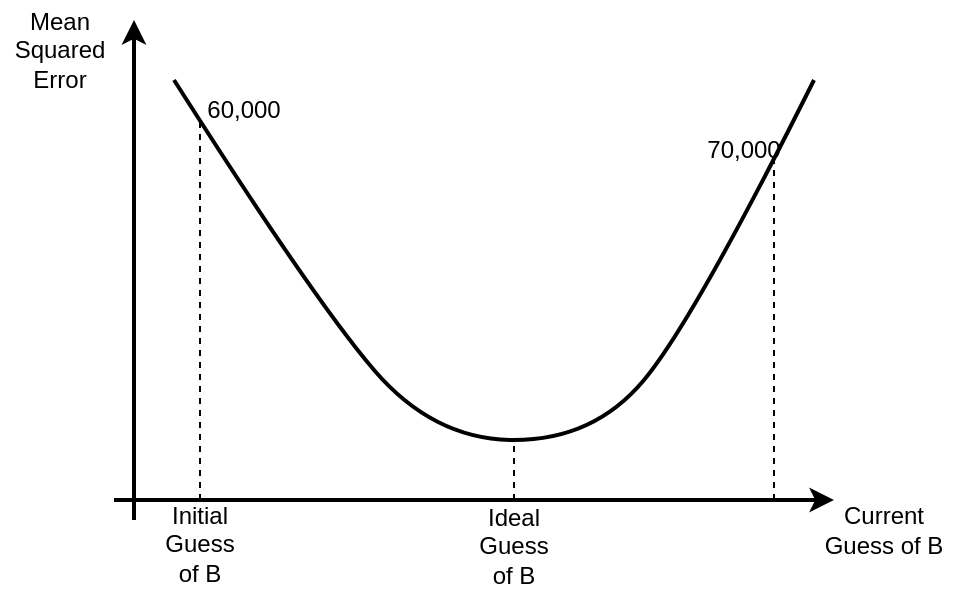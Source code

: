 <mxfile userAgent="Mozilla/5.0 (Macintosh; Intel Mac OS X 10_13_6) AppleWebKit/537.36 (KHTML, like Gecko) Chrome/69.0.35.100 Safari/537.36" version="9.2.7" editor="www.draw.io" type="github"><diagram id="932991de-d511-2ff1-d016-cc4a489b7f98" name="01 - lr"><mxGraphModel dx="699" dy="315" grid="1" gridSize="10" guides="1" tooltips="1" connect="1" arrows="1" fold="1" page="1" pageScale="1" pageWidth="3300" pageHeight="4681" background="#ffffff" math="0" shadow="0"><root><mxCell id="0"/><mxCell id="1" parent="0"/><mxCell id="3" value="" style="endArrow=classic;html=1;strokeWidth=2;" edge="1" parent="1"><mxGeometry width="50" height="50" relative="1" as="geometry"><mxPoint x="390" y="390" as="sourcePoint"/><mxPoint x="750" y="390" as="targetPoint"/></mxGeometry></mxCell><mxCell id="4" value="" style="endArrow=classic;html=1;strokeWidth=2;" edge="1" parent="1"><mxGeometry width="50" height="50" relative="1" as="geometry"><mxPoint x="400" y="400" as="sourcePoint"/><mxPoint x="400" y="150" as="targetPoint"/></mxGeometry></mxCell><mxCell id="5" value="Mean Squared Error" style="text;html=1;strokeColor=none;fillColor=none;align=center;verticalAlign=middle;whiteSpace=wrap;rounded=0;" vertex="1" parent="1"><mxGeometry x="333" y="140" width="60" height="50" as="geometry"/></mxCell><mxCell id="6" value="Current Guess of B" style="text;html=1;strokeColor=none;fillColor=none;align=center;verticalAlign=middle;whiteSpace=wrap;rounded=0;" vertex="1" parent="1"><mxGeometry x="740" y="390" width="70" height="30" as="geometry"/></mxCell><mxCell id="7" value="" style="curved=1;endArrow=none;html=1;strokeWidth=2;endFill=0;" edge="1" parent="1"><mxGeometry width="50" height="50" relative="1" as="geometry"><mxPoint x="420" y="180" as="sourcePoint"/><mxPoint x="740" y="180" as="targetPoint"/><Array as="points"><mxPoint x="490" y="290"/><mxPoint x="550" y="360"/><mxPoint x="630" y="360"/><mxPoint x="680" y="300"/></Array></mxGeometry></mxCell><mxCell id="8" value="" style="endArrow=none;dashed=1;html=1;strokeWidth=1;" edge="1" parent="1"><mxGeometry width="50" height="50" relative="1" as="geometry"><mxPoint x="433" y="390" as="sourcePoint"/><mxPoint x="433" y="200" as="targetPoint"/></mxGeometry></mxCell><mxCell id="9" value="Initial Guess of B" style="text;html=1;strokeColor=none;fillColor=none;align=center;verticalAlign=middle;whiteSpace=wrap;rounded=0;" vertex="1" parent="1"><mxGeometry x="413" y="399" width="40" height="25" as="geometry"/></mxCell><mxCell id="11" value="" style="endArrow=none;dashed=1;html=1;strokeWidth=1;" edge="1" parent="1"><mxGeometry width="50" height="50" relative="1" as="geometry"><mxPoint x="590" y="390" as="sourcePoint"/><mxPoint x="590" y="360" as="targetPoint"/></mxGeometry></mxCell><mxCell id="12" value="Ideal Guess of B" style="text;html=1;strokeColor=none;fillColor=none;align=center;verticalAlign=middle;whiteSpace=wrap;rounded=0;" vertex="1" parent="1"><mxGeometry x="570" y="400" width="40" height="25" as="geometry"/></mxCell><mxCell id="13" value="60,000" style="text;html=1;strokeColor=none;fillColor=none;align=center;verticalAlign=middle;whiteSpace=wrap;rounded=0;" vertex="1" parent="1"><mxGeometry x="440" y="180" width="30" height="30" as="geometry"/></mxCell><mxCell id="14" value="" style="endArrow=none;dashed=1;html=1;strokeWidth=1;" edge="1" parent="1"><mxGeometry width="50" height="50" relative="1" as="geometry"><mxPoint x="720" y="390" as="sourcePoint"/><mxPoint x="720" y="220" as="targetPoint"/></mxGeometry></mxCell><mxCell id="16" value="70,000" style="text;html=1;strokeColor=none;fillColor=none;align=center;verticalAlign=middle;whiteSpace=wrap;rounded=0;" vertex="1" parent="1"><mxGeometry x="690" y="200" width="30" height="30" as="geometry"/></mxCell></root></mxGraphModel></diagram><diagram id="f560c403-3d06-faf4-0b4b-ca54e575cc0b" name="02 - lr opt"><mxGraphModel dx="699" dy="315" grid="1" gridSize="10" guides="1" tooltips="1" connect="1" arrows="1" fold="1" page="1" pageScale="1" pageWidth="3300" pageHeight="4681" background="#ffffff" math="0" shadow="0"><root><mxCell id="0"/><mxCell id="1" parent="0"/><mxCell id="2" value="Adam" style="rounded=0;whiteSpace=wrap;html=1;strokeWidth=2;fontSize=19;fillColor=#dae8fc;strokeColor=#6c8ebf;" vertex="1" parent="1"><mxGeometry x="470" y="210" width="120" height="60" as="geometry"/></mxCell><mxCell id="3" value="Learning Rate Optimization Methods" style="text;html=1;strokeColor=none;fillColor=none;align=center;verticalAlign=middle;whiteSpace=wrap;rounded=0;fontSize=24;" vertex="1" parent="1"><mxGeometry x="477" y="160" width="241" height="30" as="geometry"/></mxCell><mxCell id="4" value="Adagrad" style="rounded=0;whiteSpace=wrap;html=1;strokeWidth=2;fontSize=19;fillColor=#dae8fc;strokeColor=#6c8ebf;" vertex="1" parent="1"><mxGeometry x="600" y="210" width="120" height="60" as="geometry"/></mxCell><mxCell id="5" value="Momentum" style="rounded=0;whiteSpace=wrap;html=1;strokeWidth=2;fontSize=19;fillColor=#dae8fc;strokeColor=#6c8ebf;" vertex="1" parent="1"><mxGeometry x="600" y="280" width="120" height="60" as="geometry"/></mxCell><mxCell id="6" value="RMSProp" style="rounded=0;whiteSpace=wrap;html=1;strokeWidth=2;fontSize=19;fillColor=#dae8fc;strokeColor=#6c8ebf;" vertex="1" parent="1"><mxGeometry x="470" y="280" width="120" height="60" as="geometry"/></mxCell></root></mxGraphModel></diagram><diagram id="6845ca74-6602-30bd-ac8f-f8068a82bd3b" name="03 - simple"><mxGraphModel dx="699" dy="315" grid="1" gridSize="10" guides="1" tooltips="1" connect="1" arrows="1" fold="1" page="1" pageScale="1" pageWidth="3300" pageHeight="4681" background="#ffffff" math="0" shadow="0"><root><mxCell id="0"/><mxCell id="1" parent="0"/><mxCell id="2" value="With every iteration of GD, calculate the exact value of MSE and store it!" style="rounded=0;whiteSpace=wrap;html=1;strokeWidth=2;fontSize=15;" vertex="1" parent="1"><mxGeometry x="540" y="140" width="390" height="50" as="geometry"/></mxCell><mxCell id="3" value="Custom Learning Rate Optimizer" style="text;html=1;strokeColor=none;fillColor=none;align=center;verticalAlign=middle;whiteSpace=wrap;rounded=0;fontSize=19;fontStyle=1" vertex="1" parent="1"><mxGeometry x="635" y="85" width="200" height="50" as="geometry"/></mxCell><mxCell id="4" value="" style="endArrow=classic;html=1;strokeWidth=2;fontSize=19;" edge="1" parent="1"><mxGeometry width="50" height="50" relative="1" as="geometry"><mxPoint x="530" y="140" as="sourcePoint"/><mxPoint x="530" y="370" as="targetPoint"/></mxGeometry></mxCell><mxCell id="5" value="After running an iteration of GD, look at the current MSE and the old MSE" style="rounded=0;whiteSpace=wrap;html=1;strokeWidth=2;fontSize=15;" vertex="1" parent="1"><mxGeometry x="540" y="200" width="390" height="50" as="geometry"/></mxCell><mxCell id="6" value="If the MSE went *up* then we did a bad update, so divide learning rate by 2" style="rounded=0;whiteSpace=wrap;html=1;strokeWidth=2;fontSize=15;" vertex="1" parent="1"><mxGeometry x="540" y="260" width="390" height="50" as="geometry"/></mxCell><mxCell id="7" value="If the MSE went *down* then we are going in the right direction!&amp;nbsp; Increase LR by 5%" style="rounded=0;whiteSpace=wrap;html=1;strokeWidth=2;fontSize=15;" vertex="1" parent="1"><mxGeometry x="540" y="320" width="390" height="50" as="geometry"/></mxCell></root></mxGraphModel></diagram><diagram id="ceffc781-a8ef-013b-a55f-6c35b78fd54b" name="05 - mse"><mxGraphModel dx="466" dy="210" grid="1" gridSize="10" guides="1" tooltips="1" connect="1" arrows="1" fold="1" page="1" pageScale="1" pageWidth="3300" pageHeight="4681" background="#ffffff" math="0" shadow="0"><root><mxCell id="0"/><mxCell id="1" parent="0"/><mxCell id="23" value="" style="rounded=0;whiteSpace=wrap;html=1;strokeWidth=2;fontSize=10;align=right;fillColor=#f5f5f5;strokeColor=#666666;" vertex="1" parent="1"><mxGeometry x="577" y="260" width="383" height="60" as="geometry"/></mxCell><mxCell id="2" value="" style="rounded=0;whiteSpace=wrap;html=1;strokeWidth=2;fontSize=10;align=right;fillColor=#f5f5f5;strokeColor=#666666;" vertex="1" parent="1"><mxGeometry x="590" y="179" width="360" height="60" as="geometry"/></mxCell><mxCell id="3" value="Mean Squared Error =&amp;nbsp;" style="text;html=1;strokeColor=none;fillColor=none;align=center;verticalAlign=middle;whiteSpace=wrap;rounded=0;fontSize=13;" vertex="1" parent="1"><mxGeometry x="600" y="196" width="140" height="20" as="geometry"/></mxCell><mxCell id="4" value="1" style="text;html=1;strokeColor=none;fillColor=none;align=center;verticalAlign=middle;whiteSpace=wrap;rounded=0;fontSize=13;" vertex="1" parent="1"><mxGeometry x="733" y="186" width="40" height="20" as="geometry"/></mxCell><mxCell id="5" value="" style="endArrow=none;html=1;strokeWidth=1;fontSize=13;entryX=0.75;entryY=0;" edge="1" target="6" parent="1"><mxGeometry width="50" height="50" relative="1" as="geometry"><mxPoint x="740" y="206" as="sourcePoint"/><mxPoint x="780" y="206" as="targetPoint"/></mxGeometry></mxCell><mxCell id="6" value="n" style="text;html=1;strokeColor=none;fillColor=none;align=center;verticalAlign=middle;whiteSpace=wrap;rounded=0;fontSize=13;" vertex="1" parent="1"><mxGeometry x="733" y="206" width="40" height="20" as="geometry"/></mxCell><mxCell id="7" value="" style="endArrow=none;html=1;strokeWidth=1;fontSize=13;" edge="1" parent="1"><mxGeometry width="50" height="50" relative="1" as="geometry"><mxPoint x="765.5" y="196" as="sourcePoint"/><mxPoint x="795.5" y="196" as="targetPoint"/></mxGeometry></mxCell><mxCell id="8" value="" style="endArrow=none;html=1;strokeWidth=1;fontSize=13;" edge="1" parent="1"><mxGeometry width="50" height="50" relative="1" as="geometry"><mxPoint x="765.5" y="196" as="sourcePoint"/><mxPoint x="785.5" y="206" as="targetPoint"/></mxGeometry></mxCell><mxCell id="9" value="" style="endArrow=none;html=1;strokeWidth=1;fontSize=13;" edge="1" parent="1"><mxGeometry width="50" height="50" relative="1" as="geometry"><mxPoint x="765.5" y="216" as="sourcePoint"/><mxPoint x="785.5" y="206" as="targetPoint"/></mxGeometry></mxCell><mxCell id="10" value="" style="endArrow=none;html=1;strokeWidth=1;fontSize=13;" edge="1" parent="1"><mxGeometry width="50" height="50" relative="1" as="geometry"><mxPoint x="765.5" y="216" as="sourcePoint"/><mxPoint x="795.5" y="216" as="targetPoint"/></mxGeometry></mxCell><mxCell id="11" value="((m*x + b)&amp;nbsp; &amp;nbsp;- Actual&amp;nbsp; )&amp;nbsp;" style="text;html=1;strokeColor=none;fillColor=none;align=center;verticalAlign=middle;whiteSpace=wrap;rounded=0;fontSize=13;" vertex="1" parent="1"><mxGeometry x="797" y="196" width="133" height="20" as="geometry"/></mxCell><mxCell id="12" value="i" style="text;html=1;strokeColor=none;fillColor=none;align=center;verticalAlign=middle;whiteSpace=wrap;rounded=0;fontSize=13;" vertex="1" parent="1"><mxGeometry x="824.5" y="205" width="19" height="20" as="geometry"/></mxCell><mxCell id="13" value="i" style="text;html=1;strokeColor=none;fillColor=none;align=center;verticalAlign=middle;whiteSpace=wrap;rounded=0;fontSize=13;" vertex="1" parent="1"><mxGeometry x="906.5" y="205" width="19" height="20" as="geometry"/></mxCell><mxCell id="14" value="2" style="text;html=1;strokeColor=none;fillColor=none;align=center;verticalAlign=middle;whiteSpace=wrap;rounded=0;fontSize=13;" vertex="1" parent="1"><mxGeometry x="918" y="186" width="19" height="20" as="geometry"/></mxCell><mxCell id="15" value="i = 1" style="text;html=1;strokeColor=none;fillColor=none;align=center;verticalAlign=middle;whiteSpace=wrap;rounded=0;fontSize=13;" vertex="1" parent="1"><mxGeometry x="766.5" y="216" width="30" height="20" as="geometry"/></mxCell><mxCell id="16" value="n" style="text;html=1;strokeColor=none;fillColor=none;align=center;verticalAlign=middle;whiteSpace=wrap;rounded=0;fontSize=13;" vertex="1" parent="1"><mxGeometry x="765.5" y="176" width="30" height="20" as="geometry"/></mxCell><mxCell id="17" value="Vectorized Mean Squared Error" style="text;html=1;strokeColor=none;fillColor=none;align=center;verticalAlign=middle;whiteSpace=wrap;rounded=0;fontSize=13;" vertex="1" parent="1"><mxGeometry x="580" y="280" width="100" height="20" as="geometry"/></mxCell><mxCell id="18" value="=" style="text;html=1;strokeColor=none;fillColor=none;align=center;verticalAlign=middle;whiteSpace=wrap;rounded=0;fontSize=13;" vertex="1" parent="1"><mxGeometry x="670" y="280" width="35" height="20" as="geometry"/></mxCell><mxCell id="19" value="sum(&amp;nbsp; &amp;nbsp;((Features&amp;nbsp; * Weights) - Labels)&amp;nbsp; )" style="text;html=1;strokeColor=none;fillColor=none;align=center;verticalAlign=middle;whiteSpace=wrap;rounded=0;fontSize=13;" vertex="1" parent="1"><mxGeometry x="707" y="270" width="243" height="20" as="geometry"/></mxCell><mxCell id="20" value="2" style="text;html=1;strokeColor=none;fillColor=none;align=center;verticalAlign=middle;whiteSpace=wrap;rounded=0;fontSize=13;" vertex="1" parent="1"><mxGeometry x="925" y="260" width="19" height="20" as="geometry"/></mxCell><mxCell id="21" value="" style="endArrow=none;html=1;strokeWidth=2;fontSize=15;entryX=0.985;entryY=1.033;entryPerimeter=0;" edge="1" parent="1" target="19"><mxGeometry width="50" height="50" relative="1" as="geometry"><mxPoint x="714" y="290" as="sourcePoint"/><mxPoint x="914" y="290" as="targetPoint"/></mxGeometry></mxCell><mxCell id="22" value="n" style="text;html=1;strokeColor=none;fillColor=none;align=center;verticalAlign=middle;whiteSpace=wrap;rounded=0;fontSize=13;" vertex="1" parent="1"><mxGeometry x="808.5" y="290" width="40" height="20" as="geometry"/></mxCell></root></mxGraphModel></diagram><diagram id="4794c05b-b427-6803-c92c-0ce74557dd9c" name="06 - flow"><mxGraphModel dx="699" dy="315" grid="1" gridSize="10" guides="1" tooltips="1" connect="1" arrows="1" fold="1" page="1" pageScale="1" pageWidth="3300" pageHeight="4681" background="#ffffff" math="0" shadow="0"><root><mxCell id="0"/><mxCell id="1" parent="0"/><mxCell id="2" value="Guess a starting value of B and M (and M2, M3, etc)" style="rounded=0;whiteSpace=wrap;html=1;strokeWidth=2;fontSize=15;" vertex="1" parent="1"><mxGeometry x="540" y="150" width="370" height="40" as="geometry"/></mxCell><mxCell id="3" value="Gradient Descent" style="text;html=1;strokeColor=none;fillColor=none;align=center;verticalAlign=middle;whiteSpace=wrap;rounded=0;fontSize=20;fontStyle=1" vertex="1" parent="1"><mxGeometry x="610" y="128" width="230" height="20" as="geometry"/></mxCell><mxCell id="4" value="" style="endArrow=classic;html=1;strokeWidth=2;fontSize=20;" edge="1" parent="1"><mxGeometry width="50" height="50" relative="1" as="geometry"><mxPoint x="530" y="150" as="sourcePoint"/><mxPoint x="530" y="340" as="targetPoint"/></mxGeometry></mxCell><mxCell id="5" value="Calculate slope of MSE using all observations in feature set and current M/B values" style="rounded=0;whiteSpace=wrap;html=1;strokeWidth=2;fontSize=15;" vertex="1" parent="1"><mxGeometry x="540" y="200" width="370" height="40" as="geometry"/></mxCell><mxCell id="6" value="Multiply the slope by the learning rate" style="rounded=0;whiteSpace=wrap;html=1;strokeWidth=2;fontSize=15;" vertex="1" parent="1"><mxGeometry x="540" y="250" width="370" height="40" as="geometry"/></mxCell><mxCell id="8" style="edgeStyle=orthogonalEdgeStyle;rounded=0;html=1;exitX=1;exitY=0.5;entryX=1;entryY=0.5;endArrow=classic;endFill=1;jettySize=auto;orthogonalLoop=1;strokeWidth=2;fontSize=20;" edge="1" parent="1" source="7" target="5"><mxGeometry relative="1" as="geometry"><Array as="points"><mxPoint x="940" y="320"/><mxPoint x="940" y="220"/></Array></mxGeometry></mxCell><mxCell id="7" value="Update B and M" style="rounded=0;whiteSpace=wrap;html=1;strokeWidth=2;fontSize=15;" vertex="1" parent="1"><mxGeometry x="540" y="300" width="370" height="40" as="geometry"/></mxCell></root></mxGraphModel></diagram><diagram name="07 - batch" id="733c8058-ed56-bfdb-193d-e99a7d25c2ba"><mxGraphModel dx="699" dy="315" grid="1" gridSize="10" guides="1" tooltips="1" connect="1" arrows="1" fold="1" page="1" pageScale="1" pageWidth="3300" pageHeight="4681" background="#ffffff" math="0" shadow="0"><root><mxCell id="0"/><mxCell id="1" parent="0"/><mxCell id="2" value="Guess a starting value of B and M (and M2, M3, etc)" style="rounded=0;whiteSpace=wrap;html=1;strokeWidth=2;fontSize=15;" vertex="1" parent="1"><mxGeometry x="540" y="150" width="370" height="40" as="geometry"/></mxCell><mxCell id="3" value="Batch Gradient Descent" style="text;html=1;strokeColor=none;fillColor=none;align=center;verticalAlign=middle;whiteSpace=wrap;rounded=0;fontSize=20;fontStyle=1" vertex="1" parent="1"><mxGeometry x="610" y="126" width="230" height="20" as="geometry"/></mxCell><mxCell id="4" value="" style="endArrow=classic;html=1;strokeWidth=2;fontSize=20;" edge="1" parent="1"><mxGeometry width="50" height="50" relative="1" as="geometry"><mxPoint x="530" y="150" as="sourcePoint"/><mxPoint x="530" y="340" as="targetPoint"/></mxGeometry></mxCell><mxCell id="5" value="Calculate slope of MSE using &lt;b&gt;&lt;i&gt;a portion of observations&lt;/i&gt;&lt;/b&gt;&amp;nbsp;in feature set and current M/B values" style="rounded=0;whiteSpace=wrap;html=1;strokeWidth=2;fontSize=15;" vertex="1" parent="1"><mxGeometry x="540" y="200" width="370" height="40" as="geometry"/></mxCell><mxCell id="6" value="Multiply the slope by the learning rate" style="rounded=0;whiteSpace=wrap;html=1;strokeWidth=2;fontSize=15;" vertex="1" parent="1"><mxGeometry x="540" y="250" width="370" height="40" as="geometry"/></mxCell><mxCell id="7" style="edgeStyle=orthogonalEdgeStyle;rounded=0;html=1;exitX=1;exitY=0.5;entryX=1;entryY=0.5;endArrow=classic;endFill=1;jettySize=auto;orthogonalLoop=1;strokeWidth=2;fontSize=20;" edge="1" parent="1" source="8" target="5"><mxGeometry relative="1" as="geometry"><Array as="points"><mxPoint x="940" y="320"/><mxPoint x="940" y="220"/></Array></mxGeometry></mxCell><mxCell id="8" value="Update B and M" style="rounded=0;whiteSpace=wrap;html=1;strokeWidth=2;fontSize=15;" vertex="1" parent="1"><mxGeometry x="540" y="300" width="370" height="40" as="geometry"/></mxCell></root></mxGraphModel></diagram><diagram name="08 - sotch" id="7ce3818f-576a-2416-9ed2-8ab51d211585"><mxGraphModel dx="699" dy="315" grid="1" gridSize="10" guides="1" tooltips="1" connect="1" arrows="1" fold="1" page="1" pageScale="1" pageWidth="3300" pageHeight="4681" background="#ffffff" math="0" shadow="0"><root><mxCell id="0"/><mxCell id="1" parent="0"/><mxCell id="2" value="Guess a starting value of B and M (and M2, M3, etc)" style="rounded=0;whiteSpace=wrap;html=1;strokeWidth=2;fontSize=15;" vertex="1" parent="1"><mxGeometry x="540" y="150" width="370" height="40" as="geometry"/></mxCell><mxCell id="3" value="Stochastic Gradient Descent (SGD)" style="text;html=1;strokeColor=none;fillColor=none;align=center;verticalAlign=middle;whiteSpace=wrap;rounded=0;fontSize=20;fontStyle=1" vertex="1" parent="1"><mxGeometry x="570" y="116" width="310" height="20" as="geometry"/></mxCell><mxCell id="4" value="" style="endArrow=classic;html=1;strokeWidth=2;fontSize=20;" edge="1" parent="1"><mxGeometry width="50" height="50" relative="1" as="geometry"><mxPoint x="530" y="150" as="sourcePoint"/><mxPoint x="530" y="340" as="targetPoint"/></mxGeometry></mxCell><mxCell id="5" value="Calculate slope of MSE using &lt;b&gt;&lt;i&gt;one&lt;/i&gt;&lt;/b&gt;&amp;nbsp;observation in feature set and current M/B values" style="rounded=0;whiteSpace=wrap;html=1;strokeWidth=2;fontSize=15;" vertex="1" parent="1"><mxGeometry x="540" y="200" width="370" height="40" as="geometry"/></mxCell><mxCell id="6" value="Multiply the slope by the learning rate" style="rounded=0;whiteSpace=wrap;html=1;strokeWidth=2;fontSize=15;" vertex="1" parent="1"><mxGeometry x="540" y="250" width="370" height="40" as="geometry"/></mxCell><mxCell id="7" style="edgeStyle=orthogonalEdgeStyle;rounded=0;html=1;exitX=1;exitY=0.5;entryX=1;entryY=0.5;endArrow=classic;endFill=1;jettySize=auto;orthogonalLoop=1;strokeWidth=2;fontSize=20;" edge="1" parent="1" source="8" target="5"><mxGeometry relative="1" as="geometry"><Array as="points"><mxPoint x="940" y="320"/><mxPoint x="940" y="220"/></Array></mxGeometry></mxCell><mxCell id="8" value="Update B and M" style="rounded=0;whiteSpace=wrap;html=1;strokeWidth=2;fontSize=15;" vertex="1" parent="1"><mxGeometry x="540" y="300" width="370" height="40" as="geometry"/></mxCell></root></mxGraphModel></diagram><diagram id="09cd83e0-5a21-2fee-3d32-e8b6165153b8" name="09 - diff"><mxGraphModel dx="932" dy="420" grid="1" gridSize="10" guides="1" tooltips="1" connect="1" arrows="1" fold="1" page="1" pageScale="1" pageWidth="3300" pageHeight="4681" background="#ffffff" math="0" shadow="0"><root><mxCell id="0"/><mxCell id="1" parent="0"/><mxCell id="2" value="x3" style="rounded=0;whiteSpace=wrap;html=1;strokeWidth=2;fontSize=20;align=center;fillColor=#ffffff;strokeColor=#000000;fontStyle=1" vertex="1" parent="1"><mxGeometry x="530" y="291" width="60" height="30" as="geometry"/></mxCell><mxCell id="3" value="x3" style="rounded=0;whiteSpace=wrap;html=1;strokeWidth=2;fontSize=20;align=center;fillColor=#ffffff;strokeColor=#000000;fontStyle=1" vertex="1" parent="1"><mxGeometry x="530" y="321" width="60" height="30" as="geometry"/></mxCell><mxCell id="4" value="x3" style="rounded=0;whiteSpace=wrap;html=1;strokeWidth=2;fontSize=20;align=center;fillColor=#ffffff;strokeColor=#000000;fontStyle=1" vertex="1" parent="1"><mxGeometry x="530" y="351" width="60" height="30" as="geometry"/></mxCell><mxCell id="5" value="x3" style="rounded=0;whiteSpace=wrap;html=1;strokeWidth=2;fontSize=20;align=center;fillColor=#ffffff;strokeColor=#000000;fontStyle=1" vertex="1" parent="1"><mxGeometry x="530" y="381" width="60" height="30" as="geometry"/></mxCell><mxCell id="6" value="x3" style="rounded=0;whiteSpace=wrap;html=1;strokeWidth=2;fontSize=20;align=center;fillColor=#ffffff;strokeColor=#000000;fontStyle=1" vertex="1" parent="1"><mxGeometry x="530" y="411" width="60" height="30" as="geometry"/></mxCell><mxCell id="7" value="x3" style="rounded=0;whiteSpace=wrap;html=1;strokeWidth=2;fontSize=20;align=center;fillColor=#ffffff;strokeColor=#000000;fontStyle=1" vertex="1" parent="1"><mxGeometry x="530" y="441" width="60" height="30" as="geometry"/></mxCell><mxCell id="8" value="Engine Horsepower" style="text;html=1;strokeColor=none;fillColor=none;align=center;verticalAlign=middle;whiteSpace=wrap;rounded=0;fontSize=11;" vertex="1" parent="1"><mxGeometry x="540" y="266" width="40" height="20" as="geometry"/></mxCell><mxCell id="9" value="1" style="rounded=0;whiteSpace=wrap;html=1;strokeWidth=2;fontSize=20;align=center;fillColor=#ffffff;strokeColor=#000000;fontStyle=1" vertex="1" parent="1"><mxGeometry x="350" y="291" width="60" height="30" as="geometry"/></mxCell><mxCell id="10" value="1" style="rounded=0;whiteSpace=wrap;html=1;strokeWidth=2;fontSize=20;align=center;fillColor=#ffffff;strokeColor=#000000;fontStyle=1" vertex="1" parent="1"><mxGeometry x="350" y="321" width="60" height="30" as="geometry"/></mxCell><mxCell id="11" value="1" style="rounded=0;whiteSpace=wrap;html=1;strokeWidth=2;fontSize=20;align=center;fillColor=#ffffff;strokeColor=#000000;fontStyle=1" vertex="1" parent="1"><mxGeometry x="350" y="351" width="60" height="30" as="geometry"/></mxCell><mxCell id="12" value="1" style="rounded=0;whiteSpace=wrap;html=1;strokeWidth=2;fontSize=20;align=center;fillColor=#ffffff;strokeColor=#000000;fontStyle=1" vertex="1" parent="1"><mxGeometry x="350" y="381" width="60" height="30" as="geometry"/></mxCell><mxCell id="13" value="1" style="rounded=0;whiteSpace=wrap;html=1;strokeWidth=2;fontSize=20;align=center;fillColor=#ffffff;strokeColor=#000000;fontStyle=1" vertex="1" parent="1"><mxGeometry x="350" y="411" width="60" height="30" as="geometry"/></mxCell><mxCell id="14" value="1" style="rounded=0;whiteSpace=wrap;html=1;strokeWidth=2;fontSize=20;align=center;fillColor=#ffffff;strokeColor=#000000;fontStyle=1" vertex="1" parent="1"><mxGeometry x="350" y="441" width="60" height="30" as="geometry"/></mxCell><mxCell id="15" value="x2" style="rounded=0;whiteSpace=wrap;html=1;strokeWidth=2;fontSize=20;align=center;fillColor=#ffffff;strokeColor=#000000;fontStyle=1" vertex="1" parent="1"><mxGeometry x="470" y="291" width="60" height="30" as="geometry"/></mxCell><mxCell id="16" value="x2" style="rounded=0;whiteSpace=wrap;html=1;strokeWidth=2;fontSize=20;align=center;fillColor=#ffffff;strokeColor=#000000;fontStyle=1" vertex="1" parent="1"><mxGeometry x="470" y="321" width="60" height="30" as="geometry"/></mxCell><mxCell id="17" value="x2" style="rounded=0;whiteSpace=wrap;html=1;strokeWidth=2;fontSize=20;align=center;fillColor=#ffffff;strokeColor=#000000;fontStyle=1" vertex="1" parent="1"><mxGeometry x="470" y="351" width="60" height="30" as="geometry"/></mxCell><mxCell id="18" value="x2" style="rounded=0;whiteSpace=wrap;html=1;strokeWidth=2;fontSize=20;align=center;fillColor=#ffffff;strokeColor=#000000;fontStyle=1" vertex="1" parent="1"><mxGeometry x="470" y="381" width="60" height="30" as="geometry"/></mxCell><mxCell id="19" value="x2" style="rounded=0;whiteSpace=wrap;html=1;strokeWidth=2;fontSize=20;align=center;fillColor=#ffffff;strokeColor=#000000;fontStyle=1" vertex="1" parent="1"><mxGeometry x="470" y="411" width="60" height="30" as="geometry"/></mxCell><mxCell id="20" value="x2" style="rounded=0;whiteSpace=wrap;html=1;strokeWidth=2;fontSize=20;align=center;fillColor=#ffffff;strokeColor=#000000;fontStyle=1" vertex="1" parent="1"><mxGeometry x="470" y="441" width="60" height="30" as="geometry"/></mxCell><mxCell id="21" value="Displace-ment" style="text;html=1;strokeColor=none;fillColor=none;align=center;verticalAlign=middle;whiteSpace=wrap;rounded=0;fontSize=11;" vertex="1" parent="1"><mxGeometry x="480" y="266" width="40" height="20" as="geometry"/></mxCell><mxCell id="22" value="x1" style="rounded=0;whiteSpace=wrap;html=1;strokeWidth=2;fontSize=20;align=center;fillColor=#ffffff;strokeColor=#000000;fontStyle=1" vertex="1" parent="1"><mxGeometry x="410" y="291" width="60" height="30" as="geometry"/></mxCell><mxCell id="23" value="x1" style="rounded=0;whiteSpace=wrap;html=1;strokeWidth=2;fontSize=20;align=center;fillColor=#ffffff;strokeColor=#000000;fontStyle=1" vertex="1" parent="1"><mxGeometry x="410" y="321" width="60" height="30" as="geometry"/></mxCell><mxCell id="24" value="x1" style="rounded=0;whiteSpace=wrap;html=1;strokeWidth=2;fontSize=20;align=center;fillColor=#ffffff;strokeColor=#000000;fontStyle=1" vertex="1" parent="1"><mxGeometry x="410" y="351" width="60" height="30" as="geometry"/></mxCell><mxCell id="25" value="x1" style="rounded=0;whiteSpace=wrap;html=1;strokeWidth=2;fontSize=20;align=center;fillColor=#ffffff;strokeColor=#000000;fontStyle=1" vertex="1" parent="1"><mxGeometry x="410" y="381" width="60" height="30" as="geometry"/></mxCell><mxCell id="26" value="x1" style="rounded=0;whiteSpace=wrap;html=1;strokeWidth=2;fontSize=20;align=center;fillColor=#ffffff;strokeColor=#000000;fontStyle=1" vertex="1" parent="1"><mxGeometry x="410" y="411" width="60" height="30" as="geometry"/></mxCell><mxCell id="27" value="x1" style="rounded=0;whiteSpace=wrap;html=1;strokeWidth=2;fontSize=20;align=center;fillColor=#ffffff;strokeColor=#000000;fontStyle=1" vertex="1" parent="1"><mxGeometry x="410" y="441" width="60" height="30" as="geometry"/></mxCell><mxCell id="28" value="Weight" style="text;html=1;strokeColor=none;fillColor=none;align=center;verticalAlign=middle;whiteSpace=wrap;rounded=0;fontSize=11;" vertex="1" parent="1"><mxGeometry x="420" y="266" width="40" height="20" as="geometry"/></mxCell><mxCell id="29" value="Arbitrary column of 1's" style="text;html=1;strokeColor=none;fillColor=none;align=center;verticalAlign=middle;whiteSpace=wrap;rounded=0;fontSize=11;" vertex="1" parent="1"><mxGeometry x="360" y="258" width="40" height="20" as="geometry"/></mxCell><mxCell id="31" value="Gradient Descent" style="rounded=0;whiteSpace=wrap;html=1;strokeWidth=2;fontSize=20;fontStyle=1;fillColor=#dae8fc;strokeColor=#6c8ebf;" vertex="1" parent="1"><mxGeometry x="340" y="490" width="260" height="50" as="geometry"/></mxCell><mxCell id="32" value="Use entire feature set to update M and B" style="text;html=1;strokeColor=none;fillColor=none;align=center;verticalAlign=middle;whiteSpace=wrap;rounded=0;fontSize=20;fontStyle=2" vertex="1" parent="1"><mxGeometry x="370" y="550" width="200" height="40" as="geometry"/></mxCell><mxCell id="34" value="x3" style="rounded=0;whiteSpace=wrap;html=1;strokeWidth=2;fontSize=20;align=center;fillColor=#ffffff;strokeColor=#000000;fontStyle=1" vertex="1" parent="1"><mxGeometry x="830" y="291" width="60" height="30" as="geometry"/></mxCell><mxCell id="35" value="x3" style="rounded=0;whiteSpace=wrap;html=1;strokeWidth=2;fontSize=20;align=center;fillColor=#ffffff;strokeColor=#000000;fontStyle=1" vertex="1" parent="1"><mxGeometry x="830" y="321" width="60" height="30" as="geometry"/></mxCell><mxCell id="36" value="x3" style="rounded=0;whiteSpace=wrap;html=1;strokeWidth=2;fontSize=20;align=center;fillColor=#ffffff;strokeColor=#000000;fontStyle=1" vertex="1" parent="1"><mxGeometry x="830" y="351" width="60" height="30" as="geometry"/></mxCell><mxCell id="40" value="Engine Horsepower" style="text;html=1;strokeColor=none;fillColor=none;align=center;verticalAlign=middle;whiteSpace=wrap;rounded=0;fontSize=11;" vertex="1" parent="1"><mxGeometry x="840" y="266" width="40" height="20" as="geometry"/></mxCell><mxCell id="41" value="1" style="rounded=0;whiteSpace=wrap;html=1;strokeWidth=2;fontSize=20;align=center;fillColor=#ffffff;strokeColor=#000000;fontStyle=1" vertex="1" parent="1"><mxGeometry x="650" y="291" width="60" height="30" as="geometry"/></mxCell><mxCell id="42" value="1" style="rounded=0;whiteSpace=wrap;html=1;strokeWidth=2;fontSize=20;align=center;fillColor=#ffffff;strokeColor=#000000;fontStyle=1" vertex="1" parent="1"><mxGeometry x="650" y="321" width="60" height="30" as="geometry"/></mxCell><mxCell id="43" value="1" style="rounded=0;whiteSpace=wrap;html=1;strokeWidth=2;fontSize=20;align=center;fillColor=#ffffff;strokeColor=#000000;fontStyle=1" vertex="1" parent="1"><mxGeometry x="650" y="351" width="60" height="30" as="geometry"/></mxCell><mxCell id="47" value="x2" style="rounded=0;whiteSpace=wrap;html=1;strokeWidth=2;fontSize=20;align=center;fillColor=#ffffff;strokeColor=#000000;fontStyle=1" vertex="1" parent="1"><mxGeometry x="770" y="291" width="60" height="30" as="geometry"/></mxCell><mxCell id="48" value="x2" style="rounded=0;whiteSpace=wrap;html=1;strokeWidth=2;fontSize=20;align=center;fillColor=#ffffff;strokeColor=#000000;fontStyle=1" vertex="1" parent="1"><mxGeometry x="770" y="321" width="60" height="30" as="geometry"/></mxCell><mxCell id="49" value="x2" style="rounded=0;whiteSpace=wrap;html=1;strokeWidth=2;fontSize=20;align=center;fillColor=#ffffff;strokeColor=#000000;fontStyle=1" vertex="1" parent="1"><mxGeometry x="770" y="351" width="60" height="30" as="geometry"/></mxCell><mxCell id="53" value="Displace-ment" style="text;html=1;strokeColor=none;fillColor=none;align=center;verticalAlign=middle;whiteSpace=wrap;rounded=0;fontSize=11;" vertex="1" parent="1"><mxGeometry x="780" y="266" width="40" height="20" as="geometry"/></mxCell><mxCell id="54" value="x1" style="rounded=0;whiteSpace=wrap;html=1;strokeWidth=2;fontSize=20;align=center;fillColor=#ffffff;strokeColor=#000000;fontStyle=1" vertex="1" parent="1"><mxGeometry x="710" y="291" width="60" height="30" as="geometry"/></mxCell><mxCell id="55" value="x1" style="rounded=0;whiteSpace=wrap;html=1;strokeWidth=2;fontSize=20;align=center;fillColor=#ffffff;strokeColor=#000000;fontStyle=1" vertex="1" parent="1"><mxGeometry x="710" y="321" width="60" height="30" as="geometry"/></mxCell><mxCell id="56" value="x1" style="rounded=0;whiteSpace=wrap;html=1;strokeWidth=2;fontSize=20;align=center;fillColor=#ffffff;strokeColor=#000000;fontStyle=1" vertex="1" parent="1"><mxGeometry x="710" y="351" width="60" height="30" as="geometry"/></mxCell><mxCell id="60" value="Weight" style="text;html=1;strokeColor=none;fillColor=none;align=center;verticalAlign=middle;whiteSpace=wrap;rounded=0;fontSize=11;" vertex="1" parent="1"><mxGeometry x="720" y="266" width="40" height="20" as="geometry"/></mxCell><mxCell id="61" value="Arbitrary column of 1's" style="text;html=1;strokeColor=none;fillColor=none;align=center;verticalAlign=middle;whiteSpace=wrap;rounded=0;fontSize=11;" vertex="1" parent="1"><mxGeometry x="660" y="258" width="40" height="20" as="geometry"/></mxCell><mxCell id="62" value="Batch Gradient Descent" style="rounded=0;whiteSpace=wrap;html=1;strokeWidth=2;fontSize=20;fontStyle=1;fillColor=#dae8fc;strokeColor=#6c8ebf;" vertex="1" parent="1"><mxGeometry x="640" y="490" width="260" height="50" as="geometry"/></mxCell><mxCell id="63" value="Use a couple observations at a time to update M and B" style="text;html=1;strokeColor=none;fillColor=none;align=center;verticalAlign=middle;whiteSpace=wrap;rounded=0;fontSize=20;fontStyle=2" vertex="1" parent="1"><mxGeometry x="665" y="550" width="210" height="50" as="geometry"/></mxCell><mxCell id="64" value="x3" style="rounded=0;whiteSpace=wrap;html=1;strokeWidth=2;fontSize=20;align=center;fillColor=#ffffff;strokeColor=#000000;fontStyle=1" vertex="1" parent="1"><mxGeometry x="1130" y="288" width="60" height="30" as="geometry"/></mxCell><mxCell id="67" value="Engine Horsepower" style="text;html=1;strokeColor=none;fillColor=none;align=center;verticalAlign=middle;whiteSpace=wrap;rounded=0;fontSize=11;" vertex="1" parent="1"><mxGeometry x="1140" y="263" width="40" height="20" as="geometry"/></mxCell><mxCell id="68" value="1" style="rounded=0;whiteSpace=wrap;html=1;strokeWidth=2;fontSize=20;align=center;fillColor=#ffffff;strokeColor=#000000;fontStyle=1" vertex="1" parent="1"><mxGeometry x="950" y="288" width="60" height="30" as="geometry"/></mxCell><mxCell id="71" value="x2" style="rounded=0;whiteSpace=wrap;html=1;strokeWidth=2;fontSize=20;align=center;fillColor=#ffffff;strokeColor=#000000;fontStyle=1" vertex="1" parent="1"><mxGeometry x="1070" y="288" width="60" height="30" as="geometry"/></mxCell><mxCell id="74" value="Displace-ment" style="text;html=1;strokeColor=none;fillColor=none;align=center;verticalAlign=middle;whiteSpace=wrap;rounded=0;fontSize=11;" vertex="1" parent="1"><mxGeometry x="1080" y="263" width="40" height="20" as="geometry"/></mxCell><mxCell id="75" value="x1" style="rounded=0;whiteSpace=wrap;html=1;strokeWidth=2;fontSize=20;align=center;fillColor=#ffffff;strokeColor=#000000;fontStyle=1" vertex="1" parent="1"><mxGeometry x="1010" y="288" width="60" height="30" as="geometry"/></mxCell><mxCell id="78" value="Weight" style="text;html=1;strokeColor=none;fillColor=none;align=center;verticalAlign=middle;whiteSpace=wrap;rounded=0;fontSize=11;" vertex="1" parent="1"><mxGeometry x="1020" y="263" width="40" height="20" as="geometry"/></mxCell><mxCell id="79" value="Arbitrary column of 1's" style="text;html=1;strokeColor=none;fillColor=none;align=center;verticalAlign=middle;whiteSpace=wrap;rounded=0;fontSize=11;" vertex="1" parent="1"><mxGeometry x="960" y="255" width="40" height="20" as="geometry"/></mxCell><mxCell id="80" value="Stochastic Gradient Descent" style="rounded=0;whiteSpace=wrap;html=1;strokeWidth=2;fontSize=20;fontStyle=1;fillColor=#dae8fc;strokeColor=#6c8ebf;" vertex="1" parent="1"><mxGeometry x="940" y="490" width="260" height="50" as="geometry"/></mxCell><mxCell id="81" value="Use one observation at a time to update M and B" style="text;html=1;strokeColor=none;fillColor=none;align=center;verticalAlign=middle;whiteSpace=wrap;rounded=0;fontSize=20;fontStyle=2" vertex="1" parent="1"><mxGeometry x="965" y="550" width="225" height="50" as="geometry"/></mxCell></root></mxGraphModel></diagram><diagram id="d1e15612-fb25-6c93-4822-f32be265b76e" name="07 - all"><mxGraphModel dx="699" dy="315" grid="1" gridSize="10" guides="1" tooltips="1" connect="1" arrows="1" fold="1" page="1" pageScale="1" pageWidth="3300" pageHeight="4681" background="#ffffff" math="0" shadow="0"><root><mxCell id="0"/><mxCell id="1" parent="0"/><mxCell id="37" style="edgeStyle=orthogonalEdgeStyle;rounded=0;html=1;exitX=1;exitY=0.5;endArrow=classic;endFill=1;jettySize=auto;orthogonalLoop=1;strokeWidth=2;fontSize=20;" edge="1" parent="1" source="35" target="36"><mxGeometry relative="1" as="geometry"/></mxCell><mxCell id="35" value="train()" style="rounded=0;whiteSpace=wrap;html=1;strokeWidth=2;fontSize=20;" vertex="1" parent="1"><mxGeometry x="560" y="290" width="120" height="60" as="geometry"/></mxCell><mxCell id="42" style="edgeStyle=orthogonalEdgeStyle;rounded=0;html=1;exitX=0.25;exitY=0;entryX=0.5;entryY=1;endArrow=classic;endFill=1;jettySize=auto;orthogonalLoop=1;strokeWidth=2;fontSize=20;" edge="1" parent="1" source="36" target="38"><mxGeometry relative="1" as="geometry"/></mxCell><mxCell id="43" style="edgeStyle=orthogonalEdgeStyle;rounded=0;html=1;exitX=0.75;exitY=0;endArrow=classic;endFill=1;jettySize=auto;orthogonalLoop=1;strokeWidth=2;fontSize=20;" edge="1" parent="1" source="36" target="41"><mxGeometry relative="1" as="geometry"/></mxCell><mxCell id="36" value="gradientDescent()" style="rounded=0;whiteSpace=wrap;html=1;strokeWidth=2;fontSize=20;fillColor=#dae8fc;strokeColor=#6c8ebf;" vertex="1" parent="1"><mxGeometry x="760" y="290" width="180" height="60" as="geometry"/></mxCell><mxCell id="38" value="features" style="rounded=0;whiteSpace=wrap;html=1;strokeWidth=2;fontSize=20;fillColor=#e1d5e7;strokeColor=#9673a6;" vertex="1" parent="1"><mxGeometry x="765" y="190" width="80" height="60" as="geometry"/></mxCell><mxCell id="41" value="labels" style="rounded=0;whiteSpace=wrap;html=1;strokeWidth=2;fontSize=20;fillColor=#fff2cc;strokeColor=#d6b656;" vertex="1" parent="1"><mxGeometry x="855" y="190" width="80" height="60" as="geometry"/></mxCell></root></mxGraphModel></diagram><diagram name="08 - methods" id="8006aea9-5ae4-59f8-a376-bccad7ab9014"><mxGraphModel dx="699" dy="315" grid="1" gridSize="10" guides="1" tooltips="1" connect="1" arrows="1" fold="1" page="1" pageScale="1" pageWidth="3300" pageHeight="4681" background="#ffffff" math="0" shadow="0"><root><mxCell id="0"/><mxCell id="1" parent="0"/><mxCell id="2" style="edgeStyle=orthogonalEdgeStyle;rounded=0;html=1;exitX=1;exitY=0.5;endArrow=classic;endFill=1;jettySize=auto;orthogonalLoop=1;strokeWidth=2;fontSize=20;" edge="1" parent="1" source="3" target="6"><mxGeometry relative="1" as="geometry"/></mxCell><mxCell id="3" value="train()" style="rounded=0;whiteSpace=wrap;html=1;strokeWidth=2;fontSize=20;" vertex="1" parent="1"><mxGeometry x="510" y="290" width="175" height="60" as="geometry"/></mxCell><mxCell id="6" value="gradientDescent()" style="rounded=0;whiteSpace=wrap;html=1;strokeWidth=2;fontSize=20;fillColor=#dae8fc;strokeColor=#6c8ebf;" vertex="1" parent="1"><mxGeometry x="880" y="290" width="180" height="60" as="geometry"/></mxCell><mxCell id="9" style="edgeStyle=orthogonalEdgeStyle;rounded=0;html=1;exitX=0.5;exitY=1;entryX=0.25;entryY=0;endArrow=classic;endFill=1;jettySize=auto;orthogonalLoop=1;strokeWidth=2;fontSize=20;" edge="1" parent="1" source="7" target="3"><mxGeometry relative="1" as="geometry"/></mxCell><mxCell id="7" value="features" style="rounded=0;whiteSpace=wrap;html=1;strokeWidth=2;fontSize=20;fillColor=#e1d5e7;strokeColor=#9673a6;" vertex="1" parent="1"><mxGeometry x="514" y="190" width="80" height="60" as="geometry"/></mxCell><mxCell id="11" style="edgeStyle=orthogonalEdgeStyle;rounded=0;html=1;exitX=0.5;exitY=1;entryX=0.25;entryY=0;endArrow=classic;endFill=1;jettySize=auto;orthogonalLoop=1;strokeWidth=2;fontSize=20;" edge="1" source="12" parent="1"><mxGeometry relative="1" as="geometry"><mxPoint x="645" y="290" as="targetPoint"/></mxGeometry></mxCell><mxCell id="12" value="labels" style="rounded=0;whiteSpace=wrap;html=1;strokeWidth=2;fontSize=20;fillColor=#fff2cc;strokeColor=#d6b656;" vertex="1" parent="1"><mxGeometry x="605" y="190" width="80" height="60" as="geometry"/></mxCell><mxCell id="13" value="Train carves up 'features' and 'labels' into batches" style="text;html=1;strokeColor=none;fillColor=none;align=center;verticalAlign=middle;whiteSpace=wrap;rounded=0;fontSize=14;fontStyle=2" vertex="1" parent="1"><mxGeometry x="525" y="351" width="146" height="50" as="geometry"/></mxCell><mxCell id="14" value="batch of labels" style="rounded=0;whiteSpace=wrap;html=1;strokeWidth=2;fontSize=10;fillColor=#fff2cc;strokeColor=#d6b656;" vertex="1" parent="1"><mxGeometry x="740" y="320" width="80" height="30" as="geometry"/></mxCell><mxCell id="15" value="batch of features" style="rounded=0;whiteSpace=wrap;html=1;strokeWidth=2;fontSize=10;fillColor=#e1d5e7;strokeColor=#9673a6;" vertex="1" parent="1"><mxGeometry x="740" y="289" width="80" height="30" as="geometry"/></mxCell></root></mxGraphModel></diagram><diagram id="6f276927-d0b8-c962-f442-bfcc237cbe66" name="11 - train"><mxGraphModel dx="932" dy="420" grid="1" gridSize="10" guides="1" tooltips="1" connect="1" arrows="1" fold="1" page="1" pageScale="1" pageWidth="3300" pageHeight="4681" background="#ffffff" math="0" shadow="0"><root><mxCell id="0"/><mxCell id="1" parent="0"/><mxCell id="2" value="x3" style="rounded=0;whiteSpace=wrap;html=1;strokeWidth=2;fontSize=20;align=center;fillColor=#ffffff;strokeColor=#000000;fontStyle=1" vertex="1" parent="1"><mxGeometry x="880" y="210" width="60" height="30" as="geometry"/></mxCell><mxCell id="3" value="x3" style="rounded=0;whiteSpace=wrap;html=1;strokeWidth=2;fontSize=20;align=center;fillColor=#ffffff;strokeColor=#000000;fontStyle=1" vertex="1" parent="1"><mxGeometry x="880" y="240" width="60" height="30" as="geometry"/></mxCell><mxCell id="4" value="x3" style="rounded=0;whiteSpace=wrap;html=1;strokeWidth=2;fontSize=20;align=center;fillColor=#ffffff;strokeColor=#000000;fontStyle=1" vertex="1" parent="1"><mxGeometry x="880" y="270" width="60" height="30" as="geometry"/></mxCell><mxCell id="5" value="x3" style="rounded=0;whiteSpace=wrap;html=1;strokeWidth=2;fontSize=20;align=center;fillColor=#ffffff;strokeColor=#000000;fontStyle=1" vertex="1" parent="1"><mxGeometry x="880" y="340" width="60" height="30" as="geometry"/></mxCell><mxCell id="6" value="x3" style="rounded=0;whiteSpace=wrap;html=1;strokeWidth=2;fontSize=20;align=center;fillColor=#ffffff;strokeColor=#000000;fontStyle=1" vertex="1" parent="1"><mxGeometry x="880" y="370" width="60" height="30" as="geometry"/></mxCell><mxCell id="7" value="x3" style="rounded=0;whiteSpace=wrap;html=1;strokeWidth=2;fontSize=20;align=center;fillColor=#ffffff;strokeColor=#000000;fontStyle=1" vertex="1" parent="1"><mxGeometry x="880" y="400" width="60" height="30" as="geometry"/></mxCell><mxCell id="8" value="1" style="rounded=0;whiteSpace=wrap;html=1;strokeWidth=2;fontSize=20;align=center;fillColor=#ffffff;strokeColor=#000000;fontStyle=1" vertex="1" parent="1"><mxGeometry x="700" y="210" width="60" height="30" as="geometry"/></mxCell><mxCell id="9" value="1" style="rounded=0;whiteSpace=wrap;html=1;strokeWidth=2;fontSize=20;align=center;fillColor=#ffffff;strokeColor=#000000;fontStyle=1" vertex="1" parent="1"><mxGeometry x="700" y="240" width="60" height="30" as="geometry"/></mxCell><mxCell id="10" value="1" style="rounded=0;whiteSpace=wrap;html=1;strokeWidth=2;fontSize=20;align=center;fillColor=#ffffff;strokeColor=#000000;fontStyle=1" vertex="1" parent="1"><mxGeometry x="700" y="270" width="60" height="30" as="geometry"/></mxCell><mxCell id="11" value="1" style="rounded=0;whiteSpace=wrap;html=1;strokeWidth=2;fontSize=20;align=center;fillColor=#ffffff;strokeColor=#000000;fontStyle=1" vertex="1" parent="1"><mxGeometry x="700" y="340" width="60" height="30" as="geometry"/></mxCell><mxCell id="12" value="1" style="rounded=0;whiteSpace=wrap;html=1;strokeWidth=2;fontSize=20;align=center;fillColor=#ffffff;strokeColor=#000000;fontStyle=1" vertex="1" parent="1"><mxGeometry x="700" y="370" width="60" height="30" as="geometry"/></mxCell><mxCell id="13" value="1" style="rounded=0;whiteSpace=wrap;html=1;strokeWidth=2;fontSize=20;align=center;fillColor=#ffffff;strokeColor=#000000;fontStyle=1" vertex="1" parent="1"><mxGeometry x="700" y="400" width="60" height="30" as="geometry"/></mxCell><mxCell id="14" value="x2" style="rounded=0;whiteSpace=wrap;html=1;strokeWidth=2;fontSize=20;align=center;fillColor=#ffffff;strokeColor=#000000;fontStyle=1" vertex="1" parent="1"><mxGeometry x="820" y="210" width="60" height="30" as="geometry"/></mxCell><mxCell id="15" value="x2" style="rounded=0;whiteSpace=wrap;html=1;strokeWidth=2;fontSize=20;align=center;fillColor=#ffffff;strokeColor=#000000;fontStyle=1" vertex="1" parent="1"><mxGeometry x="820" y="240" width="60" height="30" as="geometry"/></mxCell><mxCell id="16" value="x2" style="rounded=0;whiteSpace=wrap;html=1;strokeWidth=2;fontSize=20;align=center;fillColor=#ffffff;strokeColor=#000000;fontStyle=1" vertex="1" parent="1"><mxGeometry x="820" y="270" width="60" height="30" as="geometry"/></mxCell><mxCell id="17" value="x2" style="rounded=0;whiteSpace=wrap;html=1;strokeWidth=2;fontSize=20;align=center;fillColor=#ffffff;strokeColor=#000000;fontStyle=1" vertex="1" parent="1"><mxGeometry x="820" y="340" width="60" height="30" as="geometry"/></mxCell><mxCell id="18" value="x2" style="rounded=0;whiteSpace=wrap;html=1;strokeWidth=2;fontSize=20;align=center;fillColor=#ffffff;strokeColor=#000000;fontStyle=1" vertex="1" parent="1"><mxGeometry x="820" y="370" width="60" height="30" as="geometry"/></mxCell><mxCell id="19" value="x2" style="rounded=0;whiteSpace=wrap;html=1;strokeWidth=2;fontSize=20;align=center;fillColor=#ffffff;strokeColor=#000000;fontStyle=1" vertex="1" parent="1"><mxGeometry x="820" y="400" width="60" height="30" as="geometry"/></mxCell><mxCell id="20" value="x1" style="rounded=0;whiteSpace=wrap;html=1;strokeWidth=2;fontSize=20;align=center;fillColor=#ffffff;strokeColor=#000000;fontStyle=1" vertex="1" parent="1"><mxGeometry x="760" y="210" width="60" height="30" as="geometry"/></mxCell><mxCell id="21" value="x1" style="rounded=0;whiteSpace=wrap;html=1;strokeWidth=2;fontSize=20;align=center;fillColor=#ffffff;strokeColor=#000000;fontStyle=1" vertex="1" parent="1"><mxGeometry x="760" y="240" width="60" height="30" as="geometry"/></mxCell><mxCell id="22" value="x1" style="rounded=0;whiteSpace=wrap;html=1;strokeWidth=2;fontSize=20;align=center;fillColor=#ffffff;strokeColor=#000000;fontStyle=1" vertex="1" parent="1"><mxGeometry x="760" y="270" width="60" height="30" as="geometry"/></mxCell><mxCell id="23" value="x1" style="rounded=0;whiteSpace=wrap;html=1;strokeWidth=2;fontSize=20;align=center;fillColor=#ffffff;strokeColor=#000000;fontStyle=1" vertex="1" parent="1"><mxGeometry x="760" y="340" width="60" height="30" as="geometry"/></mxCell><mxCell id="24" value="x1" style="rounded=0;whiteSpace=wrap;html=1;strokeWidth=2;fontSize=20;align=center;fillColor=#ffffff;strokeColor=#000000;fontStyle=1" vertex="1" parent="1"><mxGeometry x="760" y="370" width="60" height="30" as="geometry"/></mxCell><mxCell id="25" value="x1" style="rounded=0;whiteSpace=wrap;html=1;strokeWidth=2;fontSize=20;align=center;fillColor=#ffffff;strokeColor=#000000;fontStyle=1" vertex="1" parent="1"><mxGeometry x="760" y="400" width="60" height="30" as="geometry"/></mxCell><mxCell id="26" value="x3" style="rounded=0;whiteSpace=wrap;html=1;strokeWidth=2;fontSize=20;align=center;fillColor=#ffffff;strokeColor=#000000;fontStyle=1" vertex="1" parent="1"><mxGeometry x="880" y="471" width="60" height="30" as="geometry"/></mxCell><mxCell id="27" value="x3" style="rounded=0;whiteSpace=wrap;html=1;strokeWidth=2;fontSize=20;align=center;fillColor=#ffffff;strokeColor=#000000;fontStyle=1" vertex="1" parent="1"><mxGeometry x="880" y="501" width="60" height="30" as="geometry"/></mxCell><mxCell id="28" value="x3" style="rounded=0;whiteSpace=wrap;html=1;strokeWidth=2;fontSize=20;align=center;fillColor=#ffffff;strokeColor=#000000;fontStyle=1" vertex="1" parent="1"><mxGeometry x="880" y="531" width="60" height="30" as="geometry"/></mxCell><mxCell id="29" value="1" style="rounded=0;whiteSpace=wrap;html=1;strokeWidth=2;fontSize=20;align=center;fillColor=#ffffff;strokeColor=#000000;fontStyle=1" vertex="1" parent="1"><mxGeometry x="700" y="471" width="60" height="30" as="geometry"/></mxCell><mxCell id="30" value="1" style="rounded=0;whiteSpace=wrap;html=1;strokeWidth=2;fontSize=20;align=center;fillColor=#ffffff;strokeColor=#000000;fontStyle=1" vertex="1" parent="1"><mxGeometry x="700" y="501" width="60" height="30" as="geometry"/></mxCell><mxCell id="31" value="1" style="rounded=0;whiteSpace=wrap;html=1;strokeWidth=2;fontSize=20;align=center;fillColor=#ffffff;strokeColor=#000000;fontStyle=1" vertex="1" parent="1"><mxGeometry x="700" y="531" width="60" height="30" as="geometry"/></mxCell><mxCell id="32" value="x2" style="rounded=0;whiteSpace=wrap;html=1;strokeWidth=2;fontSize=20;align=center;fillColor=#ffffff;strokeColor=#000000;fontStyle=1" vertex="1" parent="1"><mxGeometry x="820" y="471" width="60" height="30" as="geometry"/></mxCell><mxCell id="33" value="x2" style="rounded=0;whiteSpace=wrap;html=1;strokeWidth=2;fontSize=20;align=center;fillColor=#ffffff;strokeColor=#000000;fontStyle=1" vertex="1" parent="1"><mxGeometry x="820" y="501" width="60" height="30" as="geometry"/></mxCell><mxCell id="34" value="x2" style="rounded=0;whiteSpace=wrap;html=1;strokeWidth=2;fontSize=20;align=center;fillColor=#ffffff;strokeColor=#000000;fontStyle=1" vertex="1" parent="1"><mxGeometry x="820" y="531" width="60" height="30" as="geometry"/></mxCell><mxCell id="35" value="x1" style="rounded=0;whiteSpace=wrap;html=1;strokeWidth=2;fontSize=20;align=center;fillColor=#ffffff;strokeColor=#000000;fontStyle=1" vertex="1" parent="1"><mxGeometry x="760" y="471" width="60" height="30" as="geometry"/></mxCell><mxCell id="36" value="x1" style="rounded=0;whiteSpace=wrap;html=1;strokeWidth=2;fontSize=20;align=center;fillColor=#ffffff;strokeColor=#000000;fontStyle=1" vertex="1" parent="1"><mxGeometry x="760" y="501" width="60" height="30" as="geometry"/></mxCell><mxCell id="37" value="x1" style="rounded=0;whiteSpace=wrap;html=1;strokeWidth=2;fontSize=20;align=center;fillColor=#ffffff;strokeColor=#000000;fontStyle=1" vertex="1" parent="1"><mxGeometry x="760" y="531" width="60" height="30" as="geometry"/></mxCell><mxCell id="38" value="10 observations" style="rounded=0;whiteSpace=wrap;html=1;strokeWidth=2;fontSize=20;fillColor=#dae8fc;strokeColor=#6c8ebf;" vertex="1" parent="1"><mxGeometry x="380" y="270" width="170" height="60" as="geometry"/></mxCell><mxCell id="39" value="batchSizes of 3 observations" style="rounded=0;whiteSpace=wrap;html=1;strokeWidth=2;fontSize=20;fillColor=#dae8fc;strokeColor=#6c8ebf;" vertex="1" parent="1"><mxGeometry x="380" y="340" width="170" height="60" as="geometry"/></mxCell><mxCell id="40" value="3 total batches" style="rounded=0;whiteSpace=wrap;html=1;strokeWidth=2;fontSize=20;fillColor=#dae8fc;strokeColor=#6c8ebf;" vertex="1" parent="1"><mxGeometry x="380" y="410" width="170" height="60" as="geometry"/></mxCell></root></mxGraphModel></diagram></mxfile>